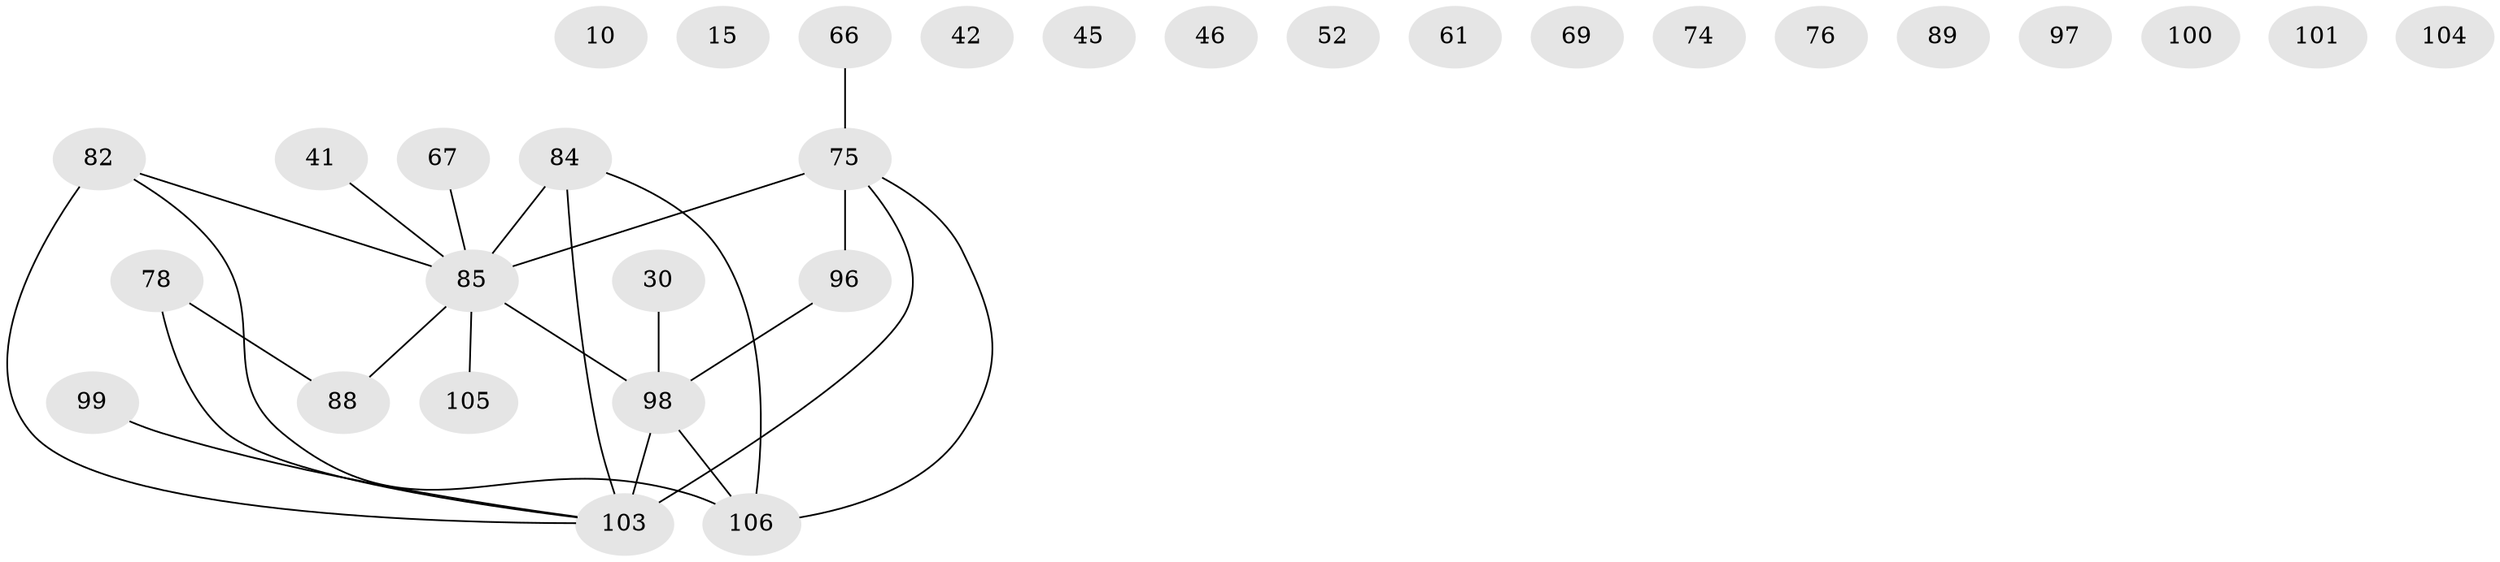 // original degree distribution, {2: 0.2169811320754717, 3: 0.2169811320754717, 5: 0.03773584905660377, 1: 0.24528301886792453, 4: 0.11320754716981132, 0: 0.12264150943396226, 6: 0.03773584905660377, 7: 0.009433962264150943}
// Generated by graph-tools (version 1.1) at 2025/43/03/04/25 21:43:46]
// undirected, 31 vertices, 23 edges
graph export_dot {
graph [start="1"]
  node [color=gray90,style=filled];
  10;
  15;
  30;
  41;
  42;
  45;
  46 [super="+36"];
  52;
  61 [super="+7"];
  66;
  67 [super="+23"];
  69;
  74;
  75 [super="+1+11+48"];
  76;
  78;
  82 [super="+63"];
  84 [super="+3+68"];
  85 [super="+20+43+71"];
  88 [super="+57"];
  89;
  96 [super="+79"];
  97;
  98 [super="+58+80+95"];
  99 [super="+83+93"];
  100;
  101;
  103 [super="+77+92+81+87"];
  104;
  105;
  106 [super="+102"];
  30 -- 98;
  41 -- 85;
  66 -- 75;
  67 -- 85;
  75 -- 85 [weight=3];
  75 -- 103 [weight=2];
  75 -- 106 [weight=2];
  75 -- 96 [weight=2];
  78 -- 88 [weight=2];
  78 -- 103;
  82 -- 103 [weight=2];
  82 -- 85;
  82 -- 106;
  84 -- 85 [weight=3];
  84 -- 103 [weight=2];
  84 -- 106 [weight=2];
  85 -- 88 [weight=2];
  85 -- 105;
  85 -- 98 [weight=3];
  96 -- 98 [weight=2];
  98 -- 103 [weight=6];
  98 -- 106 [weight=2];
  99 -- 103;
}
